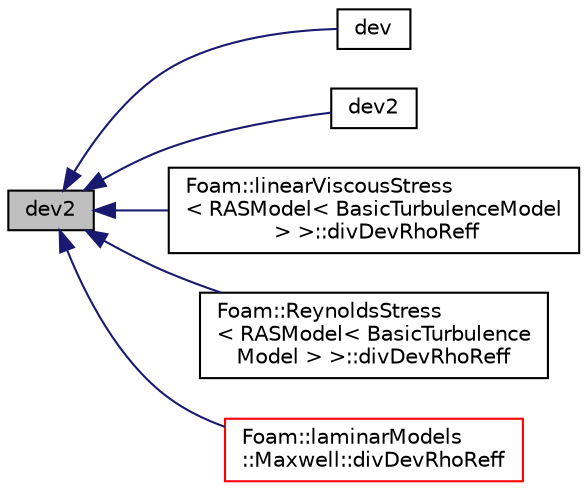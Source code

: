 digraph "dev2"
{
  bgcolor="transparent";
  edge [fontname="Helvetica",fontsize="10",labelfontname="Helvetica",labelfontsize="10"];
  node [fontname="Helvetica",fontsize="10",shape=record];
  rankdir="LR";
  Node44796 [label="dev2",height=0.2,width=0.4,color="black", fillcolor="grey75", style="filled", fontcolor="black"];
  Node44796 -> Node44797 [dir="back",color="midnightblue",fontsize="10",style="solid",fontname="Helvetica"];
  Node44797 [label="dev",height=0.2,width=0.4,color="black",URL="$a21851.html#a8d373e088fa980eb55164a52e9522713"];
  Node44796 -> Node44798 [dir="back",color="midnightblue",fontsize="10",style="solid",fontname="Helvetica"];
  Node44798 [label="dev2",height=0.2,width=0.4,color="black",URL="$a21851.html#aea34019aeebb20465fc30469a3b04cc0"];
  Node44796 -> Node44799 [dir="back",color="midnightblue",fontsize="10",style="solid",fontname="Helvetica"];
  Node44799 [label="Foam::linearViscousStress\l\< RASModel\< BasicTurbulenceModel\l \> \>::divDevRhoReff",height=0.2,width=0.4,color="black",URL="$a32301.html#a7a84f03623a3b4ff20fa30a6fe6862a6",tooltip="Return the source term for the momentum equation. "];
  Node44796 -> Node44800 [dir="back",color="midnightblue",fontsize="10",style="solid",fontname="Helvetica"];
  Node44800 [label="Foam::ReynoldsStress\l\< RASModel\< BasicTurbulence\lModel \> \>::divDevRhoReff",height=0.2,width=0.4,color="black",URL="$a32389.html#a7a84f03623a3b4ff20fa30a6fe6862a6",tooltip="Return the source term for the momentum equation. "];
  Node44796 -> Node44801 [dir="back",color="midnightblue",fontsize="10",style="solid",fontname="Helvetica"];
  Node44801 [label="Foam::laminarModels\l::Maxwell::divDevRhoReff",height=0.2,width=0.4,color="red",URL="$a32197.html#aa6b39467e883edb342374617a8a0acb2",tooltip="Return the source term for the momentum equation. "];
}
